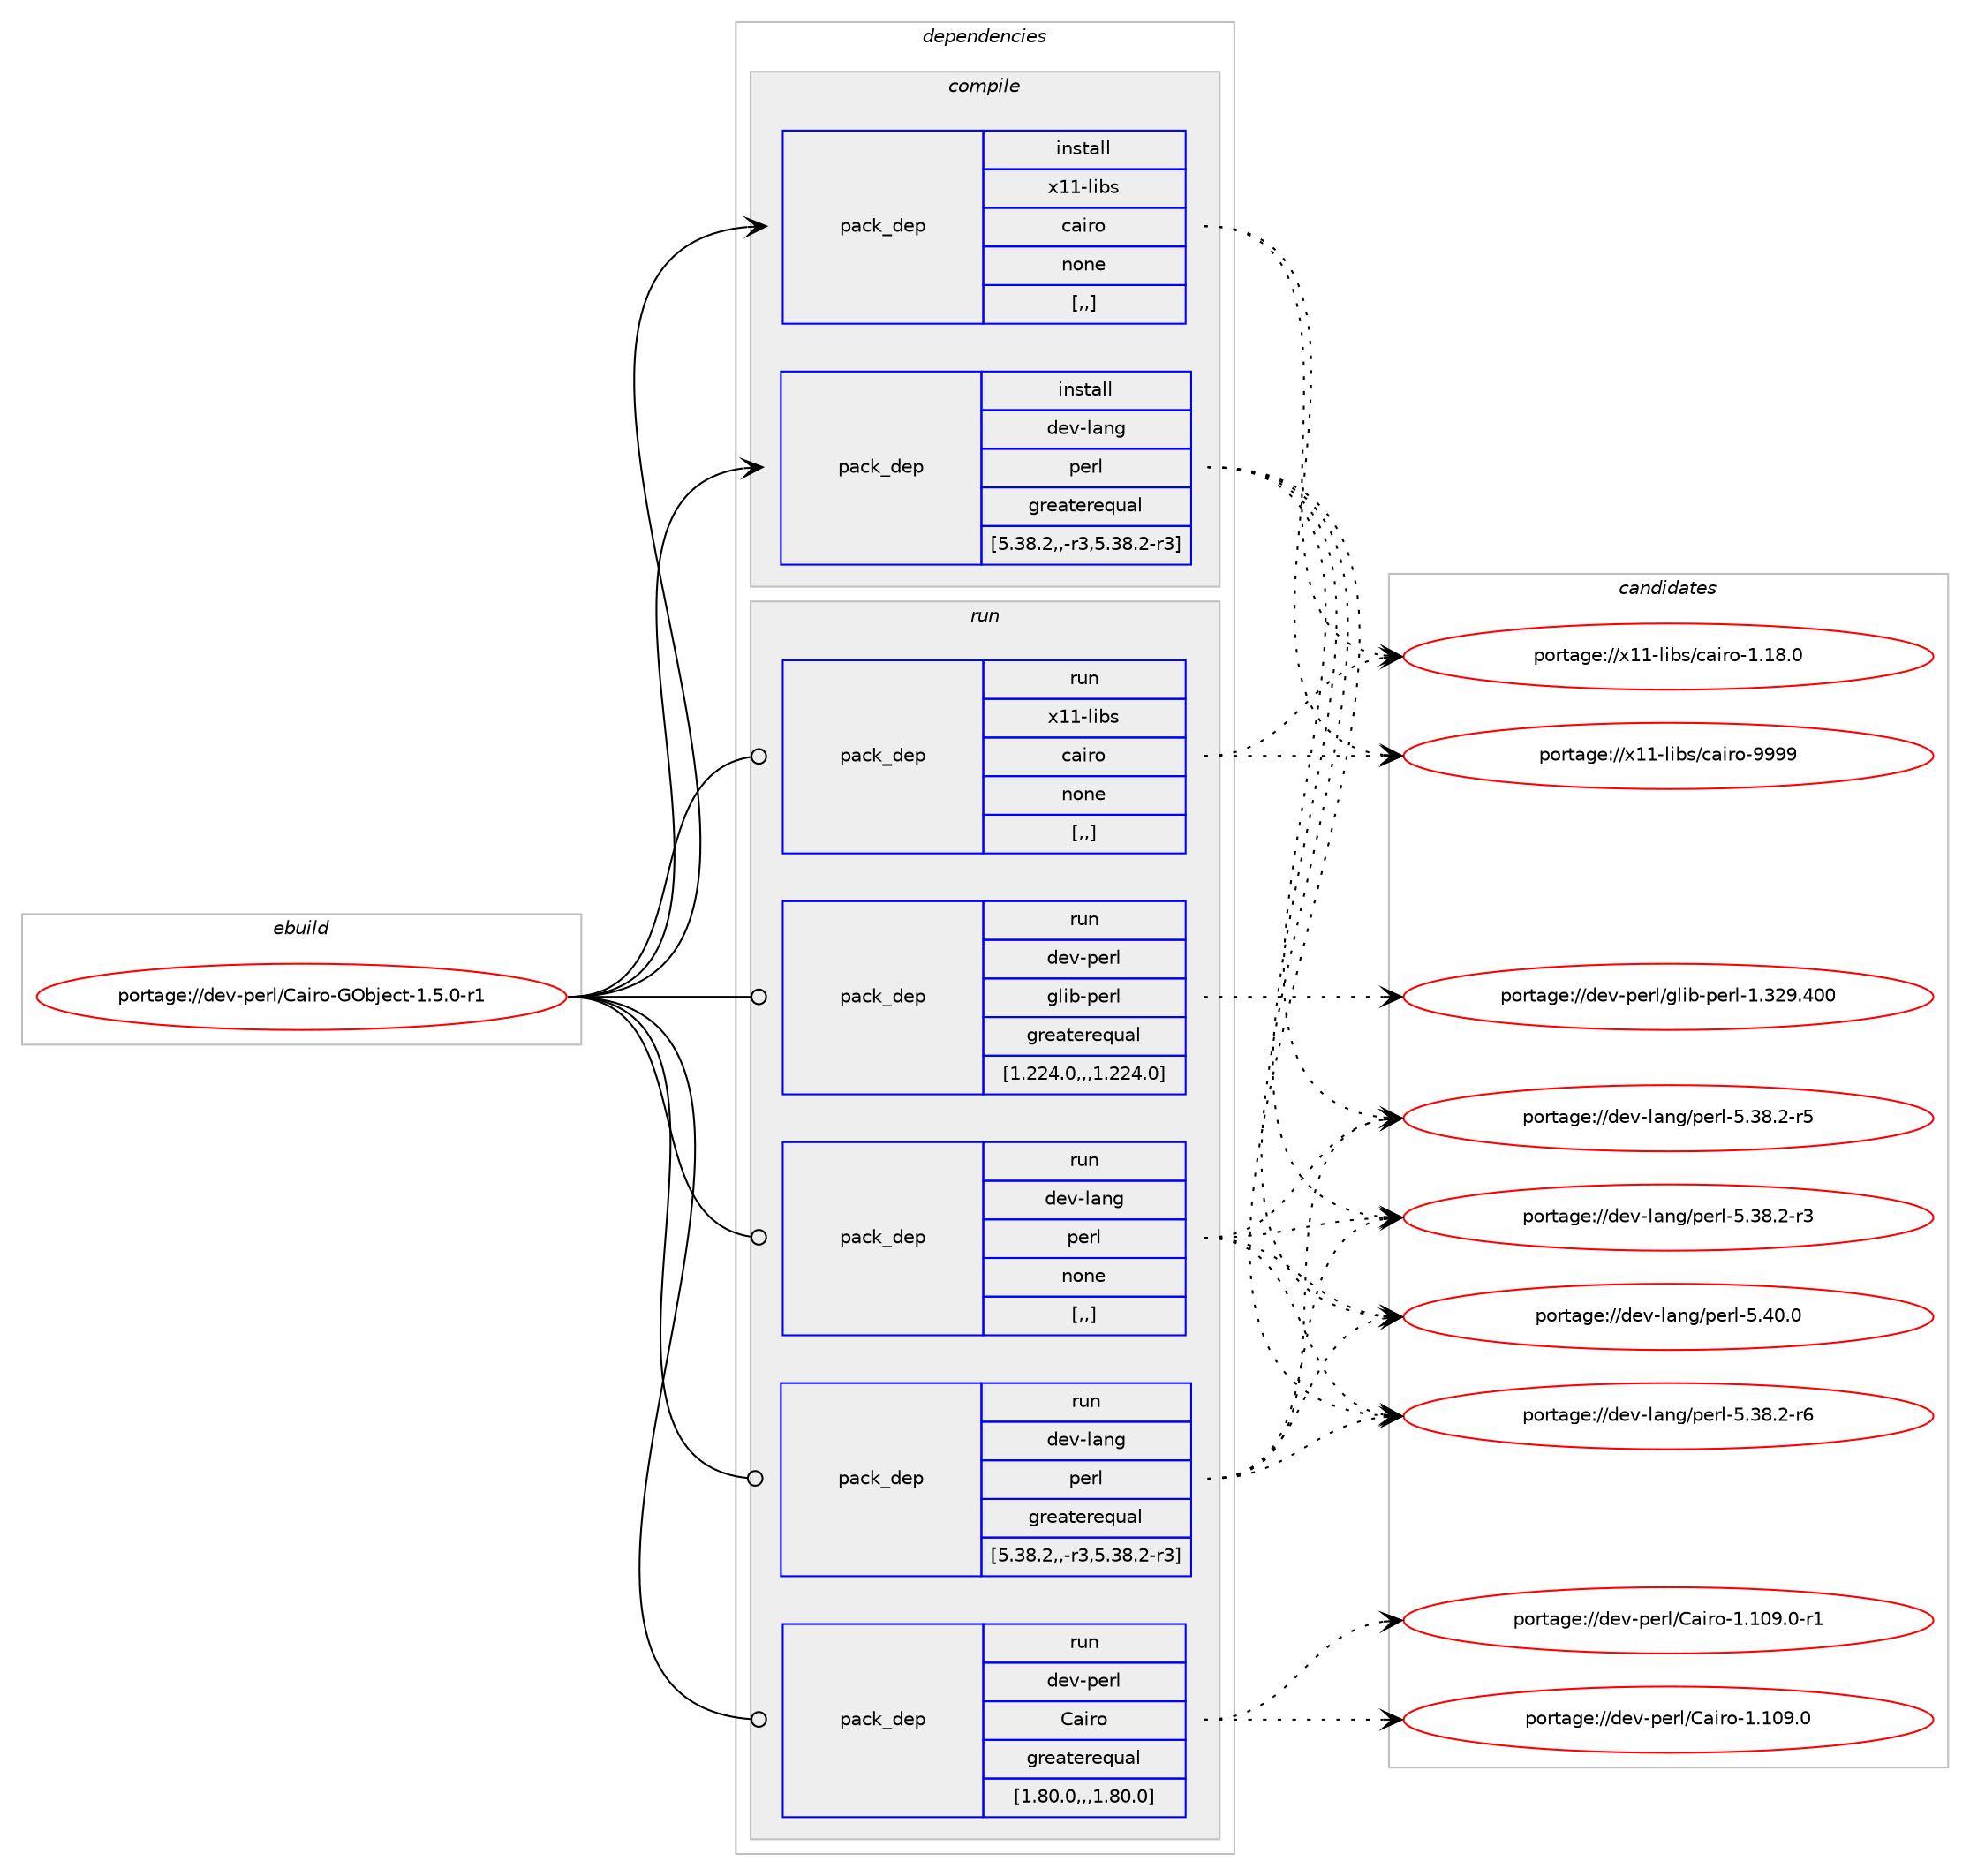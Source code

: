 digraph prolog {

# *************
# Graph options
# *************

newrank=true;
concentrate=true;
compound=true;
graph [rankdir=LR,fontname=Helvetica,fontsize=10,ranksep=1.5];#, ranksep=2.5, nodesep=0.2];
edge  [arrowhead=vee];
node  [fontname=Helvetica,fontsize=10];

# **********
# The ebuild
# **********

subgraph cluster_leftcol {
color=gray;
label=<<i>ebuild</i>>;
id [label="portage://dev-perl/Cairo-GObject-1.5.0-r1", color=red, width=4, href="../dev-perl/Cairo-GObject-1.5.0-r1.svg"];
}

# ****************
# The dependencies
# ****************

subgraph cluster_midcol {
color=gray;
label=<<i>dependencies</i>>;
subgraph cluster_compile {
fillcolor="#eeeeee";
style=filled;
label=<<i>compile</i>>;
subgraph pack96128 {
dependency127148 [label=<<TABLE BORDER="0" CELLBORDER="1" CELLSPACING="0" CELLPADDING="4" WIDTH="220"><TR><TD ROWSPAN="6" CELLPADDING="30">pack_dep</TD></TR><TR><TD WIDTH="110">install</TD></TR><TR><TD>dev-lang</TD></TR><TR><TD>perl</TD></TR><TR><TD>greaterequal</TD></TR><TR><TD>[5.38.2,,-r3,5.38.2-r3]</TD></TR></TABLE>>, shape=none, color=blue];
}
id:e -> dependency127148:w [weight=20,style="solid",arrowhead="vee"];
subgraph pack96129 {
dependency127149 [label=<<TABLE BORDER="0" CELLBORDER="1" CELLSPACING="0" CELLPADDING="4" WIDTH="220"><TR><TD ROWSPAN="6" CELLPADDING="30">pack_dep</TD></TR><TR><TD WIDTH="110">install</TD></TR><TR><TD>x11-libs</TD></TR><TR><TD>cairo</TD></TR><TR><TD>none</TD></TR><TR><TD>[,,]</TD></TR></TABLE>>, shape=none, color=blue];
}
id:e -> dependency127149:w [weight=20,style="solid",arrowhead="vee"];
}
subgraph cluster_compileandrun {
fillcolor="#eeeeee";
style=filled;
label=<<i>compile and run</i>>;
}
subgraph cluster_run {
fillcolor="#eeeeee";
style=filled;
label=<<i>run</i>>;
subgraph pack96130 {
dependency127150 [label=<<TABLE BORDER="0" CELLBORDER="1" CELLSPACING="0" CELLPADDING="4" WIDTH="220"><TR><TD ROWSPAN="6" CELLPADDING="30">pack_dep</TD></TR><TR><TD WIDTH="110">run</TD></TR><TR><TD>dev-lang</TD></TR><TR><TD>perl</TD></TR><TR><TD>greaterequal</TD></TR><TR><TD>[5.38.2,,-r3,5.38.2-r3]</TD></TR></TABLE>>, shape=none, color=blue];
}
id:e -> dependency127150:w [weight=20,style="solid",arrowhead="odot"];
subgraph pack96131 {
dependency127151 [label=<<TABLE BORDER="0" CELLBORDER="1" CELLSPACING="0" CELLPADDING="4" WIDTH="220"><TR><TD ROWSPAN="6" CELLPADDING="30">pack_dep</TD></TR><TR><TD WIDTH="110">run</TD></TR><TR><TD>dev-lang</TD></TR><TR><TD>perl</TD></TR><TR><TD>none</TD></TR><TR><TD>[,,]</TD></TR></TABLE>>, shape=none, color=blue];
}
id:e -> dependency127151:w [weight=20,style="solid",arrowhead="odot"];
subgraph pack96132 {
dependency127152 [label=<<TABLE BORDER="0" CELLBORDER="1" CELLSPACING="0" CELLPADDING="4" WIDTH="220"><TR><TD ROWSPAN="6" CELLPADDING="30">pack_dep</TD></TR><TR><TD WIDTH="110">run</TD></TR><TR><TD>dev-perl</TD></TR><TR><TD>Cairo</TD></TR><TR><TD>greaterequal</TD></TR><TR><TD>[1.80.0,,,1.80.0]</TD></TR></TABLE>>, shape=none, color=blue];
}
id:e -> dependency127152:w [weight=20,style="solid",arrowhead="odot"];
subgraph pack96133 {
dependency127153 [label=<<TABLE BORDER="0" CELLBORDER="1" CELLSPACING="0" CELLPADDING="4" WIDTH="220"><TR><TD ROWSPAN="6" CELLPADDING="30">pack_dep</TD></TR><TR><TD WIDTH="110">run</TD></TR><TR><TD>dev-perl</TD></TR><TR><TD>glib-perl</TD></TR><TR><TD>greaterequal</TD></TR><TR><TD>[1.224.0,,,1.224.0]</TD></TR></TABLE>>, shape=none, color=blue];
}
id:e -> dependency127153:w [weight=20,style="solid",arrowhead="odot"];
subgraph pack96134 {
dependency127154 [label=<<TABLE BORDER="0" CELLBORDER="1" CELLSPACING="0" CELLPADDING="4" WIDTH="220"><TR><TD ROWSPAN="6" CELLPADDING="30">pack_dep</TD></TR><TR><TD WIDTH="110">run</TD></TR><TR><TD>x11-libs</TD></TR><TR><TD>cairo</TD></TR><TR><TD>none</TD></TR><TR><TD>[,,]</TD></TR></TABLE>>, shape=none, color=blue];
}
id:e -> dependency127154:w [weight=20,style="solid",arrowhead="odot"];
}
}

# **************
# The candidates
# **************

subgraph cluster_choices {
rank=same;
color=gray;
label=<<i>candidates</i>>;

subgraph choice96128 {
color=black;
nodesep=1;
choice10010111845108971101034711210111410845534652484648 [label="portage://dev-lang/perl-5.40.0", color=red, width=4,href="../dev-lang/perl-5.40.0.svg"];
choice100101118451089711010347112101114108455346515646504511454 [label="portage://dev-lang/perl-5.38.2-r6", color=red, width=4,href="../dev-lang/perl-5.38.2-r6.svg"];
choice100101118451089711010347112101114108455346515646504511453 [label="portage://dev-lang/perl-5.38.2-r5", color=red, width=4,href="../dev-lang/perl-5.38.2-r5.svg"];
choice100101118451089711010347112101114108455346515646504511451 [label="portage://dev-lang/perl-5.38.2-r3", color=red, width=4,href="../dev-lang/perl-5.38.2-r3.svg"];
dependency127148:e -> choice10010111845108971101034711210111410845534652484648:w [style=dotted,weight="100"];
dependency127148:e -> choice100101118451089711010347112101114108455346515646504511454:w [style=dotted,weight="100"];
dependency127148:e -> choice100101118451089711010347112101114108455346515646504511453:w [style=dotted,weight="100"];
dependency127148:e -> choice100101118451089711010347112101114108455346515646504511451:w [style=dotted,weight="100"];
}
subgraph choice96129 {
color=black;
nodesep=1;
choice120494945108105981154799971051141114557575757 [label="portage://x11-libs/cairo-9999", color=red, width=4,href="../x11-libs/cairo-9999.svg"];
choice1204949451081059811547999710511411145494649564648 [label="portage://x11-libs/cairo-1.18.0", color=red, width=4,href="../x11-libs/cairo-1.18.0.svg"];
dependency127149:e -> choice120494945108105981154799971051141114557575757:w [style=dotted,weight="100"];
dependency127149:e -> choice1204949451081059811547999710511411145494649564648:w [style=dotted,weight="100"];
}
subgraph choice96130 {
color=black;
nodesep=1;
choice10010111845108971101034711210111410845534652484648 [label="portage://dev-lang/perl-5.40.0", color=red, width=4,href="../dev-lang/perl-5.40.0.svg"];
choice100101118451089711010347112101114108455346515646504511454 [label="portage://dev-lang/perl-5.38.2-r6", color=red, width=4,href="../dev-lang/perl-5.38.2-r6.svg"];
choice100101118451089711010347112101114108455346515646504511453 [label="portage://dev-lang/perl-5.38.2-r5", color=red, width=4,href="../dev-lang/perl-5.38.2-r5.svg"];
choice100101118451089711010347112101114108455346515646504511451 [label="portage://dev-lang/perl-5.38.2-r3", color=red, width=4,href="../dev-lang/perl-5.38.2-r3.svg"];
dependency127150:e -> choice10010111845108971101034711210111410845534652484648:w [style=dotted,weight="100"];
dependency127150:e -> choice100101118451089711010347112101114108455346515646504511454:w [style=dotted,weight="100"];
dependency127150:e -> choice100101118451089711010347112101114108455346515646504511453:w [style=dotted,weight="100"];
dependency127150:e -> choice100101118451089711010347112101114108455346515646504511451:w [style=dotted,weight="100"];
}
subgraph choice96131 {
color=black;
nodesep=1;
choice10010111845108971101034711210111410845534652484648 [label="portage://dev-lang/perl-5.40.0", color=red, width=4,href="../dev-lang/perl-5.40.0.svg"];
choice100101118451089711010347112101114108455346515646504511454 [label="portage://dev-lang/perl-5.38.2-r6", color=red, width=4,href="../dev-lang/perl-5.38.2-r6.svg"];
choice100101118451089711010347112101114108455346515646504511453 [label="portage://dev-lang/perl-5.38.2-r5", color=red, width=4,href="../dev-lang/perl-5.38.2-r5.svg"];
choice100101118451089711010347112101114108455346515646504511451 [label="portage://dev-lang/perl-5.38.2-r3", color=red, width=4,href="../dev-lang/perl-5.38.2-r3.svg"];
dependency127151:e -> choice10010111845108971101034711210111410845534652484648:w [style=dotted,weight="100"];
dependency127151:e -> choice100101118451089711010347112101114108455346515646504511454:w [style=dotted,weight="100"];
dependency127151:e -> choice100101118451089711010347112101114108455346515646504511453:w [style=dotted,weight="100"];
dependency127151:e -> choice100101118451089711010347112101114108455346515646504511451:w [style=dotted,weight="100"];
}
subgraph choice96132 {
color=black;
nodesep=1;
choice1001011184511210111410847679710511411145494649485746484511449 [label="portage://dev-perl/Cairo-1.109.0-r1", color=red, width=4,href="../dev-perl/Cairo-1.109.0-r1.svg"];
choice100101118451121011141084767971051141114549464948574648 [label="portage://dev-perl/Cairo-1.109.0", color=red, width=4,href="../dev-perl/Cairo-1.109.0.svg"];
dependency127152:e -> choice1001011184511210111410847679710511411145494649485746484511449:w [style=dotted,weight="100"];
dependency127152:e -> choice100101118451121011141084767971051141114549464948574648:w [style=dotted,weight="100"];
}
subgraph choice96133 {
color=black;
nodesep=1;
choice1001011184511210111410847103108105984511210111410845494651505746524848 [label="portage://dev-perl/glib-perl-1.329.400", color=red, width=4,href="../dev-perl/glib-perl-1.329.400.svg"];
dependency127153:e -> choice1001011184511210111410847103108105984511210111410845494651505746524848:w [style=dotted,weight="100"];
}
subgraph choice96134 {
color=black;
nodesep=1;
choice120494945108105981154799971051141114557575757 [label="portage://x11-libs/cairo-9999", color=red, width=4,href="../x11-libs/cairo-9999.svg"];
choice1204949451081059811547999710511411145494649564648 [label="portage://x11-libs/cairo-1.18.0", color=red, width=4,href="../x11-libs/cairo-1.18.0.svg"];
dependency127154:e -> choice120494945108105981154799971051141114557575757:w [style=dotted,weight="100"];
dependency127154:e -> choice1204949451081059811547999710511411145494649564648:w [style=dotted,weight="100"];
}
}

}

